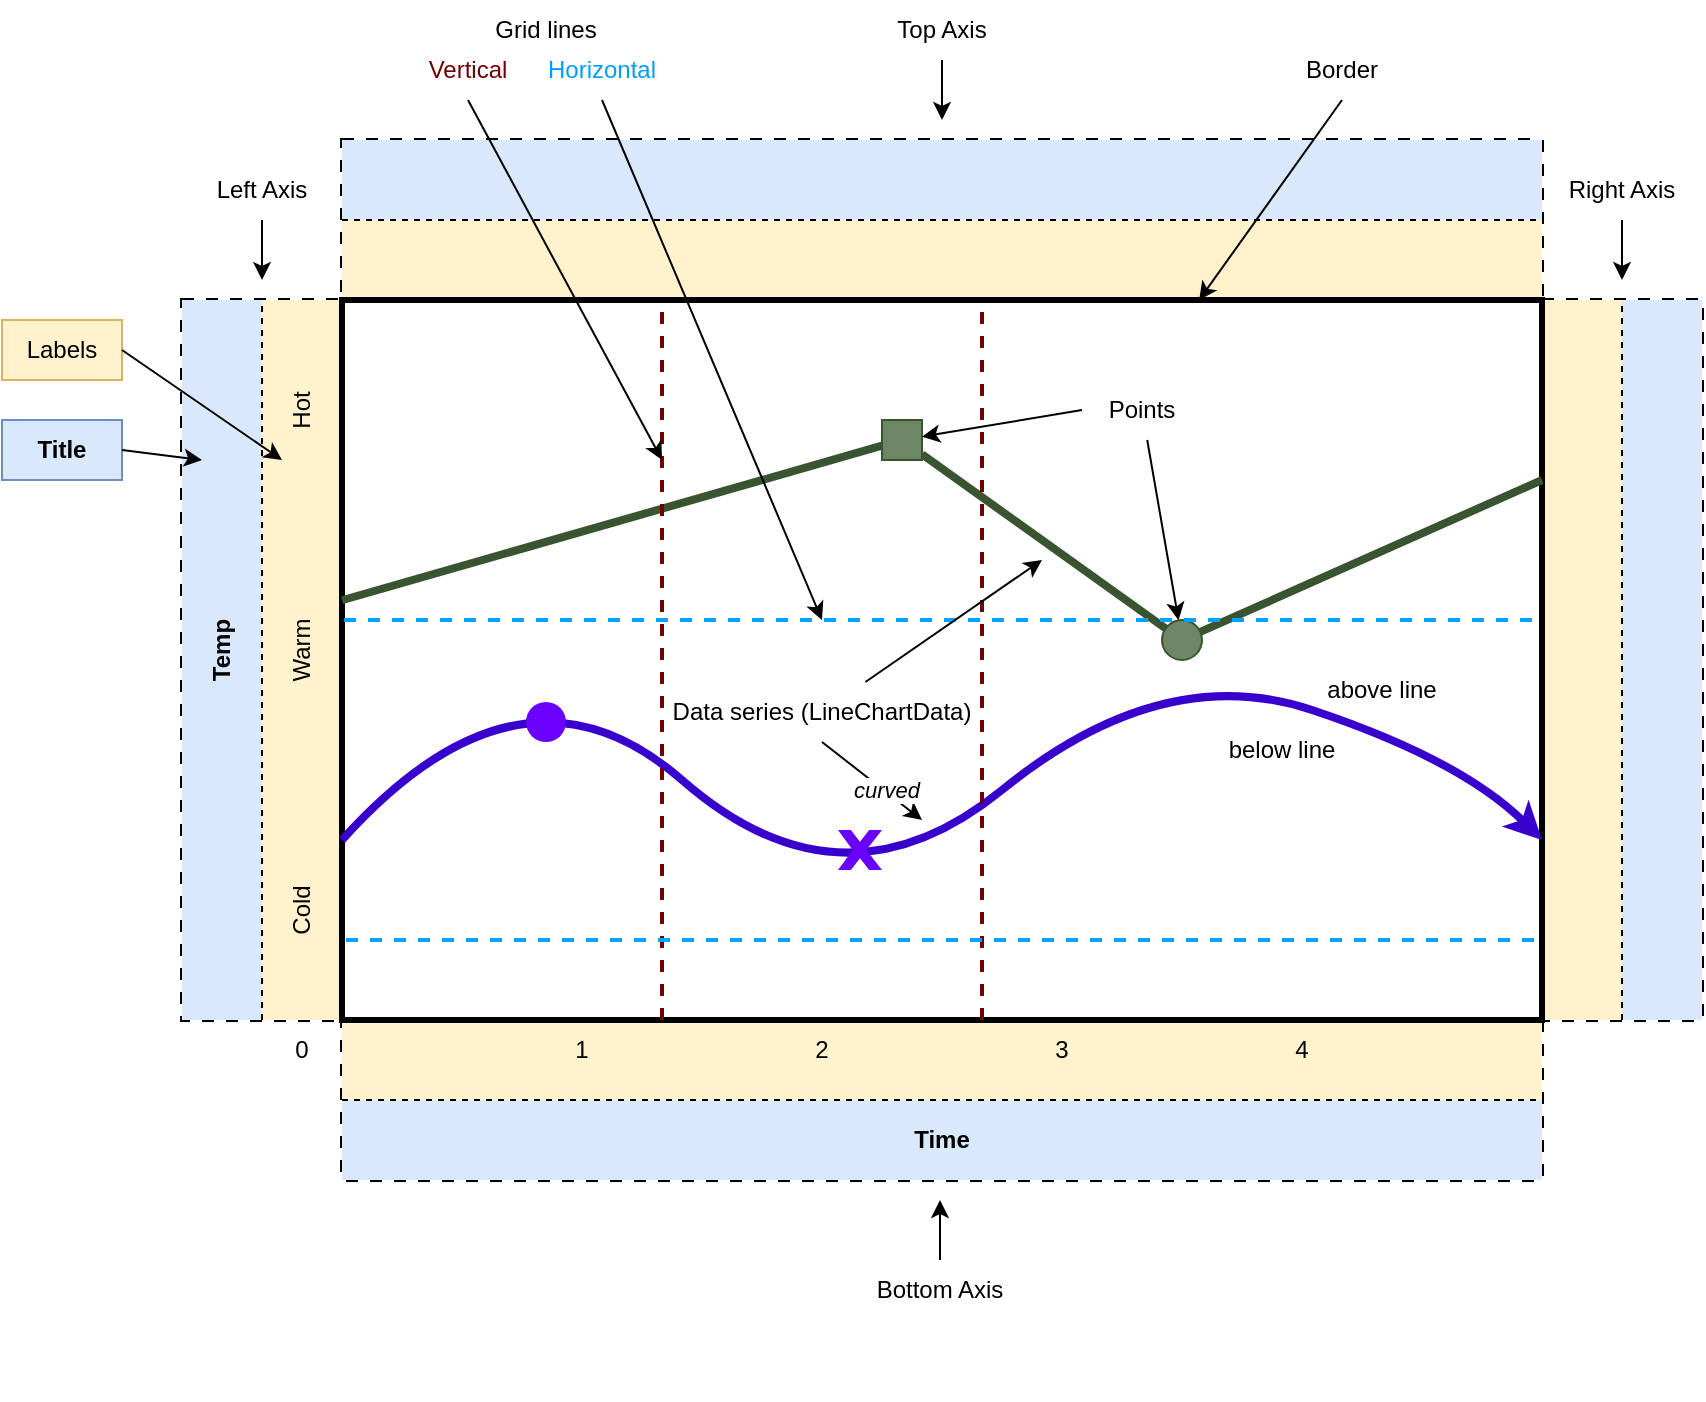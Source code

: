<mxfile version="20.8.18" type="device" pages="3"><diagram id="xNRzUn8ZL71ctM-LOPsT" name="LineChart"><mxGraphModel dx="1834" dy="585" grid="1" gridSize="10" guides="1" tooltips="1" connect="1" arrows="1" fold="1" page="1" pageScale="1" pageWidth="850" pageHeight="1100" math="0" shadow="0"><root><mxCell id="0"/><mxCell id="1" parent="0"/><mxCell id="C-yedagM2PSZWO5hzjiT-5" value="" style="rounded=0;whiteSpace=wrap;html=1;dashed=1;strokeWidth=2;" vertex="1" parent="1"><mxGeometry x="720" y="160" width="80" height="360" as="geometry"/></mxCell><mxCell id="C-yedagM2PSZWO5hzjiT-38" value="" style="rounded=0;whiteSpace=wrap;html=1;dashed=1;fillColor=#fff2cc;shadow=0;fixDash=0;strokeColor=none;" vertex="1" parent="1"><mxGeometry x="720" y="160" width="40" height="360" as="geometry"/></mxCell><mxCell id="C-yedagM2PSZWO5hzjiT-6" value="" style="rounded=0;whiteSpace=wrap;html=1;dashed=1;strokeWidth=2;" vertex="1" parent="1"><mxGeometry x="120" y="520" width="600" height="80" as="geometry"/></mxCell><mxCell id="C-yedagM2PSZWO5hzjiT-39" value="" style="rounded=0;whiteSpace=wrap;html=1;dashed=1;fillColor=#fff2cc;shadow=0;fixDash=0;strokeColor=none;" vertex="1" parent="1"><mxGeometry x="120" y="520" width="600" height="40" as="geometry"/></mxCell><mxCell id="C-yedagM2PSZWO5hzjiT-3" value="" style="rounded=0;whiteSpace=wrap;html=1;dashed=1;strokeWidth=2;" vertex="1" parent="1"><mxGeometry x="40" y="160" width="80" height="360" as="geometry"/></mxCell><mxCell id="C-yedagM2PSZWO5hzjiT-14" value="" style="rounded=0;whiteSpace=wrap;html=1;dashed=1;fillColor=#fff2cc;shadow=0;fixDash=0;strokeColor=none;horizontal=0;" vertex="1" parent="1"><mxGeometry x="80" y="160" width="40" height="360" as="geometry"/></mxCell><mxCell id="C-yedagM2PSZWO5hzjiT-4" value="" style="rounded=0;whiteSpace=wrap;html=1;dashed=1;strokeWidth=2;strokeColor=default;" vertex="1" parent="1"><mxGeometry x="120" y="80" width="600" height="80" as="geometry"/></mxCell><mxCell id="C-yedagM2PSZWO5hzjiT-34" value="" style="rounded=0;whiteSpace=wrap;html=1;shadow=0;dashed=1;sketch=0;fillColor=#fff2cc;strokeColor=none;" vertex="1" parent="1"><mxGeometry x="120" y="120" width="600" height="40" as="geometry"/></mxCell><mxCell id="C-yedagM2PSZWO5hzjiT-2" value="" style="rounded=0;html=1;horizontal=1;strokeWidth=3;" vertex="1" parent="1"><mxGeometry x="120" y="160" width="600" height="360" as="geometry"/></mxCell><mxCell id="C-yedagM2PSZWO5hzjiT-35" value="" style="rounded=0;whiteSpace=wrap;html=1;dashed=1;fillColor=#dae8fc;strokeColor=none;" vertex="1" parent="1"><mxGeometry x="120" y="80" width="600" height="40" as="geometry"/></mxCell><mxCell id="C-yedagM2PSZWO5hzjiT-37" value="" style="rounded=0;whiteSpace=wrap;html=1;dashed=1;fillColor=#dae8fc;strokeColor=none;" vertex="1" parent="1"><mxGeometry x="120" y="560" width="600" height="40" as="geometry"/></mxCell><mxCell id="C-yedagM2PSZWO5hzjiT-36" value="" style="rounded=0;whiteSpace=wrap;html=1;dashed=1;fillColor=#dae8fc;strokeColor=none;" vertex="1" parent="1"><mxGeometry x="760" y="160" width="40" height="360" as="geometry"/></mxCell><mxCell id="C-yedagM2PSZWO5hzjiT-13" value="" style="rounded=0;whiteSpace=wrap;html=1;dashed=1;fillColor=#dae8fc;strokeColor=none;" vertex="1" parent="1"><mxGeometry x="40" y="160" width="40" height="360" as="geometry"/></mxCell><mxCell id="C-yedagM2PSZWO5hzjiT-18" value="" style="group" vertex="1" connectable="0" parent="1"><mxGeometry x="50" y="90" width="60" height="60" as="geometry"/></mxCell><mxCell id="C-yedagM2PSZWO5hzjiT-17" style="edgeStyle=orthogonalEdgeStyle;rounded=0;orthogonalLoop=1;jettySize=auto;html=1;strokeColor=default;" edge="1" parent="C-yedagM2PSZWO5hzjiT-18" source="C-yedagM2PSZWO5hzjiT-15"><mxGeometry relative="1" as="geometry"><mxPoint x="30" y="60" as="targetPoint"/></mxGeometry></mxCell><mxCell id="C-yedagM2PSZWO5hzjiT-15" value="Left Axis" style="text;html=1;strokeColor=none;fillColor=none;align=center;verticalAlign=middle;whiteSpace=wrap;rounded=0;" vertex="1" parent="C-yedagM2PSZWO5hzjiT-18"><mxGeometry width="60" height="30" as="geometry"/></mxCell><mxCell id="C-yedagM2PSZWO5hzjiT-19" value="" style="group" vertex="1" connectable="0" parent="1"><mxGeometry x="390" y="10" width="60" height="60" as="geometry"/></mxCell><mxCell id="C-yedagM2PSZWO5hzjiT-20" style="edgeStyle=orthogonalEdgeStyle;rounded=0;orthogonalLoop=1;jettySize=auto;html=1;strokeColor=default;" edge="1" parent="C-yedagM2PSZWO5hzjiT-19" source="C-yedagM2PSZWO5hzjiT-21"><mxGeometry relative="1" as="geometry"><mxPoint x="30" y="60" as="targetPoint"/></mxGeometry></mxCell><mxCell id="C-yedagM2PSZWO5hzjiT-21" value="Top Axis" style="text;html=1;strokeColor=none;fillColor=none;align=center;verticalAlign=middle;whiteSpace=wrap;rounded=0;" vertex="1" parent="C-yedagM2PSZWO5hzjiT-19"><mxGeometry width="60" height="30" as="geometry"/></mxCell><mxCell id="C-yedagM2PSZWO5hzjiT-22" value="" style="group" vertex="1" connectable="0" parent="1"><mxGeometry x="730" y="90" width="60" height="60" as="geometry"/></mxCell><mxCell id="C-yedagM2PSZWO5hzjiT-23" style="edgeStyle=orthogonalEdgeStyle;rounded=0;orthogonalLoop=1;jettySize=auto;html=1;strokeColor=default;" edge="1" parent="C-yedagM2PSZWO5hzjiT-22" source="C-yedagM2PSZWO5hzjiT-24"><mxGeometry relative="1" as="geometry"><mxPoint x="30" y="60" as="targetPoint"/></mxGeometry></mxCell><mxCell id="C-yedagM2PSZWO5hzjiT-24" value="Right Axis" style="text;html=1;strokeColor=none;fillColor=none;align=center;verticalAlign=middle;whiteSpace=wrap;rounded=0;" vertex="1" parent="C-yedagM2PSZWO5hzjiT-22"><mxGeometry width="60" height="30" as="geometry"/></mxCell><mxCell id="C-yedagM2PSZWO5hzjiT-25" value="" style="group" vertex="1" connectable="0" parent="1"><mxGeometry x="410" y="650" width="80" height="60" as="geometry"/></mxCell><mxCell id="C-yedagM2PSZWO5hzjiT-27" value="Bottom Axis" style="text;html=1;strokeColor=none;fillColor=none;align=center;verticalAlign=middle;whiteSpace=wrap;rounded=0;" vertex="1" parent="C-yedagM2PSZWO5hzjiT-25"><mxGeometry x="-31" y="-10" width="80" height="30" as="geometry"/></mxCell><mxCell id="C-yedagM2PSZWO5hzjiT-28" value="" style="endArrow=classic;html=1;rounded=0;strokeColor=default;exitX=0.5;exitY=0;exitDx=0;exitDy=0;" edge="1" parent="1" source="C-yedagM2PSZWO5hzjiT-27"><mxGeometry width="50" height="50" relative="1" as="geometry"><mxPoint x="369" y="630" as="sourcePoint"/><mxPoint x="419" y="610" as="targetPoint"/></mxGeometry></mxCell><mxCell id="C-yedagM2PSZWO5hzjiT-29" value="Labels" style="text;html=1;strokeColor=#d6b656;fillColor=#fff2cc;align=center;verticalAlign=middle;whiteSpace=wrap;rounded=0;" vertex="1" parent="1"><mxGeometry x="-50" y="170" width="60" height="30" as="geometry"/></mxCell><mxCell id="C-yedagM2PSZWO5hzjiT-30" value="" style="endArrow=classic;html=1;rounded=0;strokeColor=default;exitX=1;exitY=0.5;exitDx=0;exitDy=0;" edge="1" parent="1" source="C-yedagM2PSZWO5hzjiT-29"><mxGeometry width="50" height="50" relative="1" as="geometry"><mxPoint x="400" y="360" as="sourcePoint"/><mxPoint x="90" y="240" as="targetPoint"/></mxGeometry></mxCell><mxCell id="C-yedagM2PSZWO5hzjiT-31" value="&lt;b&gt;Title&lt;/b&gt;" style="text;html=1;strokeColor=#6c8ebf;fillColor=#dae8fc;align=center;verticalAlign=middle;whiteSpace=wrap;rounded=0;" vertex="1" parent="1"><mxGeometry x="-50" y="220" width="60" height="30" as="geometry"/></mxCell><mxCell id="C-yedagM2PSZWO5hzjiT-32" value="" style="endArrow=classic;html=1;rounded=0;strokeColor=default;exitX=1;exitY=0.5;exitDx=0;exitDy=0;" edge="1" parent="1" source="C-yedagM2PSZWO5hzjiT-31"><mxGeometry width="50" height="50" relative="1" as="geometry"><mxPoint x="400" y="360" as="sourcePoint"/><mxPoint x="50" y="240" as="targetPoint"/></mxGeometry></mxCell><mxCell id="C-yedagM2PSZWO5hzjiT-40" value="" style="endArrow=none;html=1;rounded=0;strokeColor=default;dashed=1;exitX=0;exitY=0;exitDx=0;exitDy=0;entryX=1;entryY=0;entryDx=0;entryDy=0;" edge="1" parent="1" source="C-yedagM2PSZWO5hzjiT-34" target="C-yedagM2PSZWO5hzjiT-34"><mxGeometry width="50" height="50" relative="1" as="geometry"><mxPoint x="400" y="360" as="sourcePoint"/><mxPoint x="450" y="310" as="targetPoint"/></mxGeometry></mxCell><mxCell id="C-yedagM2PSZWO5hzjiT-41" value="" style="endArrow=none;html=1;rounded=0;dashed=1;strokeColor=default;entryX=0;entryY=0;entryDx=0;entryDy=0;exitX=0;exitY=1;exitDx=0;exitDy=0;" edge="1" parent="1" source="C-yedagM2PSZWO5hzjiT-14" target="C-yedagM2PSZWO5hzjiT-14"><mxGeometry width="50" height="50" relative="1" as="geometry"><mxPoint x="400" y="360" as="sourcePoint"/><mxPoint x="450" y="310" as="targetPoint"/></mxGeometry></mxCell><mxCell id="C-yedagM2PSZWO5hzjiT-42" value="" style="endArrow=none;html=1;rounded=0;dashed=1;strokeColor=default;entryX=0;entryY=0;entryDx=0;entryDy=0;exitX=1;exitY=1;exitDx=0;exitDy=0;" edge="1" parent="1" source="C-yedagM2PSZWO5hzjiT-38" target="C-yedagM2PSZWO5hzjiT-36"><mxGeometry width="50" height="50" relative="1" as="geometry"><mxPoint x="400" y="360" as="sourcePoint"/><mxPoint x="450" y="310" as="targetPoint"/></mxGeometry></mxCell><mxCell id="C-yedagM2PSZWO5hzjiT-43" value="" style="endArrow=none;html=1;rounded=0;dashed=1;strokeColor=default;exitX=0;exitY=1;exitDx=0;exitDy=0;entryX=1;entryY=0;entryDx=0;entryDy=0;" edge="1" parent="1" source="C-yedagM2PSZWO5hzjiT-39" target="C-yedagM2PSZWO5hzjiT-37"><mxGeometry width="50" height="50" relative="1" as="geometry"><mxPoint x="400" y="360" as="sourcePoint"/><mxPoint x="450" y="310" as="targetPoint"/></mxGeometry></mxCell><mxCell id="C-yedagM2PSZWO5hzjiT-46" value="Cold" style="text;html=1;strokeColor=none;fillColor=none;align=center;verticalAlign=middle;whiteSpace=wrap;rounded=0;horizontal=0;" vertex="1" parent="1"><mxGeometry x="70" y="450" width="60" height="30" as="geometry"/></mxCell><mxCell id="C-yedagM2PSZWO5hzjiT-47" value="Warm" style="text;html=1;strokeColor=none;fillColor=none;align=center;verticalAlign=middle;whiteSpace=wrap;rounded=0;horizontal=0;" vertex="1" parent="1"><mxGeometry x="70" y="320" width="60" height="30" as="geometry"/></mxCell><mxCell id="C-yedagM2PSZWO5hzjiT-48" value="Hot" style="text;html=1;strokeColor=none;fillColor=none;align=center;verticalAlign=middle;whiteSpace=wrap;rounded=0;fontColor=#000000;horizontal=0;" vertex="1" parent="1"><mxGeometry x="70" y="200" width="60" height="30" as="geometry"/></mxCell><mxCell id="C-yedagM2PSZWO5hzjiT-49" value="Temp" style="text;html=1;strokeColor=none;fillColor=none;align=center;verticalAlign=middle;whiteSpace=wrap;rounded=0;fontColor=#000000;horizontal=0;fontStyle=1" vertex="1" parent="1"><mxGeometry x="30" y="320" width="60" height="30" as="geometry"/></mxCell><mxCell id="C-yedagM2PSZWO5hzjiT-51" value="1" style="text;html=1;strokeColor=none;fillColor=none;align=center;verticalAlign=middle;whiteSpace=wrap;rounded=0;fontColor=#000000;" vertex="1" parent="1"><mxGeometry x="210" y="520" width="60" height="30" as="geometry"/></mxCell><mxCell id="C-yedagM2PSZWO5hzjiT-52" value="0" style="text;html=1;strokeColor=none;fillColor=none;align=center;verticalAlign=middle;whiteSpace=wrap;rounded=0;fontColor=#000000;" vertex="1" parent="1"><mxGeometry x="70" y="520" width="60" height="30" as="geometry"/></mxCell><mxCell id="C-yedagM2PSZWO5hzjiT-53" value="2" style="text;html=1;strokeColor=none;fillColor=none;align=center;verticalAlign=middle;whiteSpace=wrap;rounded=0;fontColor=#000000;" vertex="1" parent="1"><mxGeometry x="330" y="520" width="60" height="30" as="geometry"/></mxCell><mxCell id="C-yedagM2PSZWO5hzjiT-54" value="3" style="text;html=1;strokeColor=none;fillColor=none;align=center;verticalAlign=middle;whiteSpace=wrap;rounded=0;fontColor=#000000;" vertex="1" parent="1"><mxGeometry x="450" y="520" width="60" height="30" as="geometry"/></mxCell><mxCell id="C-yedagM2PSZWO5hzjiT-55" value="4" style="text;html=1;strokeColor=none;fillColor=none;align=center;verticalAlign=middle;whiteSpace=wrap;rounded=0;fontColor=#000000;" vertex="1" parent="1"><mxGeometry x="570" y="520" width="60" height="30" as="geometry"/></mxCell><mxCell id="C-yedagM2PSZWO5hzjiT-56" value="Time" style="text;html=1;strokeColor=none;fillColor=none;align=center;verticalAlign=middle;whiteSpace=wrap;rounded=0;fontColor=#000000;fontStyle=1" vertex="1" parent="1"><mxGeometry x="390" y="565" width="60" height="30" as="geometry"/></mxCell><mxCell id="C-yedagM2PSZWO5hzjiT-57" value="Border" style="text;html=1;strokeColor=none;fillColor=none;align=center;verticalAlign=middle;whiteSpace=wrap;rounded=0;fontColor=#000000;" vertex="1" parent="1"><mxGeometry x="590" y="30" width="60" height="30" as="geometry"/></mxCell><mxCell id="C-yedagM2PSZWO5hzjiT-58" value="" style="endArrow=classic;html=1;rounded=0;strokeColor=default;fontColor=#000000;exitX=0.5;exitY=1;exitDx=0;exitDy=0;" edge="1" parent="1" source="C-yedagM2PSZWO5hzjiT-57" target="C-yedagM2PSZWO5hzjiT-2"><mxGeometry width="50" height="50" relative="1" as="geometry"><mxPoint x="370" y="330" as="sourcePoint"/><mxPoint x="420" y="280" as="targetPoint"/></mxGeometry></mxCell><mxCell id="C-yedagM2PSZWO5hzjiT-68" value="" style="endArrow=none;html=1;rounded=0;strokeColor=#3A5431;strokeWidth=4;fontColor=#000000;fillColor=#6d8764;" edge="1" parent="1" source="C-yedagM2PSZWO5hzjiT-60" target="C-yedagM2PSZWO5hzjiT-59"><mxGeometry width="50" height="50" relative="1" as="geometry"><mxPoint x="530" y="270" as="sourcePoint"/><mxPoint x="393" y="230" as="targetPoint"/></mxGeometry></mxCell><mxCell id="C-yedagM2PSZWO5hzjiT-69" value="" style="endArrow=none;html=1;rounded=0;strokeColor=#3A5431;fontColor=#000000;exitX=0;exitY=0.417;exitDx=0;exitDy=0;exitPerimeter=0;fillColor=#6d8764;strokeWidth=4;" edge="1" parent="1" source="C-yedagM2PSZWO5hzjiT-2" target="C-yedagM2PSZWO5hzjiT-59"><mxGeometry width="50" height="50" relative="1" as="geometry"><mxPoint x="120" y="310" as="sourcePoint"/><mxPoint x="395" y="225" as="targetPoint"/></mxGeometry></mxCell><mxCell id="C-yedagM2PSZWO5hzjiT-59" value="" style="rounded=0;whiteSpace=wrap;html=1;shadow=0;sketch=0;strokeWidth=1;fillColor=#6d8764;fontColor=#ffffff;strokeColor=#3A5431;" vertex="1" parent="1"><mxGeometry x="390" y="220" width="20" height="20" as="geometry"/></mxCell><mxCell id="C-yedagM2PSZWO5hzjiT-60" value="" style="ellipse;whiteSpace=wrap;html=1;aspect=fixed;shadow=0;sketch=0;strokeColor=#3A5431;strokeWidth=1;fontColor=#ffffff;fillColor=#6d8764;" vertex="1" parent="1"><mxGeometry x="530" y="320" width="20" height="20" as="geometry"/></mxCell><mxCell id="C-yedagM2PSZWO5hzjiT-70" value="" style="endArrow=none;html=1;rounded=0;strokeColor=#3A5431;strokeWidth=4;fontColor=#000000;fillColor=#6d8764;entryX=0;entryY=0.25;entryDx=0;entryDy=0;" edge="1" parent="1" source="C-yedagM2PSZWO5hzjiT-60" target="C-yedagM2PSZWO5hzjiT-38"><mxGeometry width="50" height="50" relative="1" as="geometry"><mxPoint x="370" y="310" as="sourcePoint"/><mxPoint x="420" y="260" as="targetPoint"/></mxGeometry></mxCell><mxCell id="C-yedagM2PSZWO5hzjiT-71" value="Points" style="text;html=1;strokeColor=none;fillColor=none;align=center;verticalAlign=middle;whiteSpace=wrap;rounded=0;fontColor=#000000;" vertex="1" parent="1"><mxGeometry x="490" y="200" width="60" height="30" as="geometry"/></mxCell><mxCell id="C-yedagM2PSZWO5hzjiT-72" value="" style="endArrow=classic;html=1;rounded=0;strokeColor=default;strokeWidth=1;fontColor=#000000;" edge="1" parent="1" source="C-yedagM2PSZWO5hzjiT-71" target="C-yedagM2PSZWO5hzjiT-60"><mxGeometry width="50" height="50" relative="1" as="geometry"><mxPoint x="380" y="360" as="sourcePoint"/><mxPoint x="640" y="270" as="targetPoint"/></mxGeometry></mxCell><mxCell id="C-yedagM2PSZWO5hzjiT-73" value="" style="endArrow=classic;html=1;rounded=0;strokeColor=default;strokeWidth=1;fontColor=#000000;exitX=0;exitY=0.5;exitDx=0;exitDy=0;" edge="1" parent="1" source="C-yedagM2PSZWO5hzjiT-71" target="C-yedagM2PSZWO5hzjiT-59"><mxGeometry width="50" height="50" relative="1" as="geometry"><mxPoint x="370" y="360" as="sourcePoint"/><mxPoint x="420" y="310" as="targetPoint"/></mxGeometry></mxCell><mxCell id="C-yedagM2PSZWO5hzjiT-86" value="" style="curved=1;endArrow=classic;html=1;rounded=0;strokeColor=#3700CC;strokeWidth=4;fontColor=#000000;exitX=0;exitY=0.75;exitDx=0;exitDy=0;entryX=0;entryY=0.75;entryDx=0;entryDy=0;fillColor=#6a00ff;" edge="1" parent="1" source="C-yedagM2PSZWO5hzjiT-2" target="C-yedagM2PSZWO5hzjiT-38"><mxGeometry width="50" height="50" relative="1" as="geometry"><mxPoint x="370" y="360" as="sourcePoint"/><mxPoint x="420" y="310" as="targetPoint"/><Array as="points"><mxPoint x="210" y="330"/><mxPoint x="370" y="470"/><mxPoint x="530" y="340"/><mxPoint x="680" y="390"/></Array></mxGeometry></mxCell><mxCell id="C-yedagM2PSZWO5hzjiT-91" value="" style="verticalLabelPosition=bottom;verticalAlign=top;html=1;shape=mxgraph.basic.x;shadow=0;sketch=0;strokeColor=none;strokeWidth=1;fontColor=#ffffff;fillColor=#6a00ff;" vertex="1" parent="1"><mxGeometry x="368" y="425" width="22" height="20" as="geometry"/></mxCell><mxCell id="C-yedagM2PSZWO5hzjiT-94" value="" style="ellipse;whiteSpace=wrap;html=1;aspect=fixed;shadow=0;sketch=0;strokeColor=none;strokeWidth=1;fontColor=#ffffff;fillColor=#6a00ff;" vertex="1" parent="1"><mxGeometry x="212" y="361" width="20" height="20" as="geometry"/></mxCell><mxCell id="C-yedagM2PSZWO5hzjiT-97" value="" style="endArrow=none;html=1;rounded=0;dashed=1;strokeColor=#6F0000;strokeWidth=2;fontColor=#000000;fillColor=#a20025;" edge="1" parent="1"><mxGeometry width="50" height="50" relative="1" as="geometry"><mxPoint x="280" y="520" as="sourcePoint"/><mxPoint x="280" y="160" as="targetPoint"/></mxGeometry></mxCell><mxCell id="C-yedagM2PSZWO5hzjiT-98" value="" style="endArrow=none;html=1;rounded=0;dashed=1;strokeColor=#6F0000;strokeWidth=2;fontColor=#000000;fillColor=#a20025;" edge="1" parent="1"><mxGeometry width="50" height="50" relative="1" as="geometry"><mxPoint x="440" y="520" as="sourcePoint"/><mxPoint x="440" y="160" as="targetPoint"/></mxGeometry></mxCell><mxCell id="C-yedagM2PSZWO5hzjiT-99" value="" style="endArrow=none;html=1;rounded=0;dashed=1;strokeColor=#00a2ff;strokeWidth=2;fontColor=#000000;fillColor=#1ba1e2;" edge="1" parent="1"><mxGeometry width="50" height="50" relative="1" as="geometry"><mxPoint x="121" y="320" as="sourcePoint"/><mxPoint x="721" y="320" as="targetPoint"/></mxGeometry></mxCell><mxCell id="C-yedagM2PSZWO5hzjiT-101" value="Grid lines" style="text;html=1;strokeColor=none;fillColor=none;align=center;verticalAlign=middle;whiteSpace=wrap;rounded=0;fontColor=#000000;" vertex="1" parent="1"><mxGeometry x="192" y="10" width="60" height="30" as="geometry"/></mxCell><mxCell id="C-yedagM2PSZWO5hzjiT-102" value="Vertical" style="text;html=1;strokeColor=none;fillColor=none;align=center;verticalAlign=middle;whiteSpace=wrap;rounded=0;fontColor=#6f0000;" vertex="1" parent="1"><mxGeometry x="153" y="30" width="60" height="30" as="geometry"/></mxCell><mxCell id="C-yedagM2PSZWO5hzjiT-103" value="" style="endArrow=none;html=1;rounded=0;dashed=1;strokeColor=#00a2ff;strokeWidth=2;fontColor=#000000;fillColor=#1ba1e2;" edge="1" parent="1"><mxGeometry width="50" height="50" relative="1" as="geometry"><mxPoint x="122" y="480" as="sourcePoint"/><mxPoint x="722" y="480" as="targetPoint"/></mxGeometry></mxCell><mxCell id="C-yedagM2PSZWO5hzjiT-104" value="Horizontal" style="text;html=1;strokeColor=none;fillColor=none;align=center;verticalAlign=middle;whiteSpace=wrap;rounded=0;fontColor=#009dff;" vertex="1" parent="1"><mxGeometry x="220" y="30" width="60" height="30" as="geometry"/></mxCell><mxCell id="C-yedagM2PSZWO5hzjiT-105" value="" style="endArrow=classic;html=1;rounded=0;strokeColor=#000000;strokeWidth=1;fontColor=#009dff;exitX=0.5;exitY=1;exitDx=0;exitDy=0;" edge="1" parent="1" source="C-yedagM2PSZWO5hzjiT-102"><mxGeometry width="50" height="50" relative="1" as="geometry"><mxPoint x="370" y="310" as="sourcePoint"/><mxPoint x="280" y="240" as="targetPoint"/></mxGeometry></mxCell><mxCell id="C-yedagM2PSZWO5hzjiT-106" value="" style="endArrow=classic;html=1;rounded=0;strokeColor=#000000;strokeWidth=1;fontColor=#009dff;exitX=0.5;exitY=1;exitDx=0;exitDy=0;" edge="1" parent="1" source="C-yedagM2PSZWO5hzjiT-104"><mxGeometry width="50" height="50" relative="1" as="geometry"><mxPoint x="370" y="310" as="sourcePoint"/><mxPoint x="360" y="320" as="targetPoint"/></mxGeometry></mxCell><mxCell id="C-yedagM2PSZWO5hzjiT-107" value="Data series (LineChartData)" style="text;html=1;strokeColor=none;fillColor=none;align=center;verticalAlign=middle;whiteSpace=wrap;rounded=0;fontColor=#000000;" vertex="1" parent="1"><mxGeometry x="280" y="351" width="160" height="30" as="geometry"/></mxCell><mxCell id="C-yedagM2PSZWO5hzjiT-108" value="" style="endArrow=classic;html=1;rounded=0;strokeColor=#000000;strokeWidth=1;fontColor=#000000;" edge="1" parent="1" source="C-yedagM2PSZWO5hzjiT-107"><mxGeometry width="50" height="50" relative="1" as="geometry"><mxPoint x="370" y="350" as="sourcePoint"/><mxPoint x="470" y="290" as="targetPoint"/></mxGeometry></mxCell><mxCell id="C-yedagM2PSZWO5hzjiT-109" value="" style="endArrow=classic;html=1;rounded=0;strokeColor=#000000;strokeWidth=1;fontColor=#000000;exitX=0.5;exitY=1;exitDx=0;exitDy=0;" edge="1" parent="1" source="C-yedagM2PSZWO5hzjiT-107"><mxGeometry width="50" height="50" relative="1" as="geometry"><mxPoint x="370" y="350" as="sourcePoint"/><mxPoint x="410" y="420" as="targetPoint"/></mxGeometry></mxCell><mxCell id="C-yedagM2PSZWO5hzjiT-111" value="curved" style="edgeLabel;html=1;align=center;verticalAlign=middle;resizable=0;points=[];fontColor=#000000;fontStyle=2" vertex="1" connectable="0" parent="C-yedagM2PSZWO5hzjiT-109"><mxGeometry x="0.261" y="1" relative="1" as="geometry"><mxPoint as="offset"/></mxGeometry></mxCell><mxCell id="89w8lqYddDmDUCKlERmD-5" value="below line" style="text;html=1;strokeColor=none;fillColor=none;align=center;verticalAlign=middle;whiteSpace=wrap;rounded=0;fontColor=#000000;" vertex="1" parent="1"><mxGeometry x="560" y="370" width="60" height="30" as="geometry"/></mxCell><mxCell id="89w8lqYddDmDUCKlERmD-6" value="above line" style="text;html=1;strokeColor=none;fillColor=none;align=center;verticalAlign=middle;whiteSpace=wrap;rounded=0;fontColor=#000000;" vertex="1" parent="1"><mxGeometry x="610" y="340" width="60" height="30" as="geometry"/></mxCell></root></mxGraphModel></diagram><diagram name="BarChart" id="HFPV4O2zen4j9w6VZNH_"><mxGraphModel dx="1834" dy="585" grid="1" gridSize="10" guides="1" tooltips="1" connect="1" arrows="1" fold="1" page="1" pageScale="1" pageWidth="850" pageHeight="1100" math="0" shadow="0"><root><mxCell id="GyChKfQBCjahsO1tKJv8-0"/><mxCell id="GyChKfQBCjahsO1tKJv8-1" parent="GyChKfQBCjahsO1tKJv8-0"/><mxCell id="GyChKfQBCjahsO1tKJv8-6" value="" style="rounded=0;whiteSpace=wrap;html=1;dashed=1;strokeWidth=2;" vertex="1" parent="GyChKfQBCjahsO1tKJv8-1"><mxGeometry x="40" y="160" width="80" height="360" as="geometry"/></mxCell><mxCell id="GyChKfQBCjahsO1tKJv8-14" value="" style="rounded=0;whiteSpace=wrap;html=1;dashed=1;fillColor=#dae8fc;strokeColor=none;" vertex="1" parent="GyChKfQBCjahsO1tKJv8-1"><mxGeometry x="40" y="160" width="40" height="360" as="geometry"/></mxCell><mxCell id="GyChKfQBCjahsO1tKJv8-7" value="" style="rounded=0;whiteSpace=wrap;html=1;dashed=1;fillColor=#fff2cc;shadow=0;fixDash=0;strokeColor=none;horizontal=0;" vertex="1" parent="GyChKfQBCjahsO1tKJv8-1"><mxGeometry x="80" y="160" width="40" height="360" as="geometry"/></mxCell><mxCell id="GyChKfQBCjahsO1tKJv8-4" value="" style="rounded=0;whiteSpace=wrap;html=1;dashed=1;strokeWidth=2;" vertex="1" parent="GyChKfQBCjahsO1tKJv8-1"><mxGeometry x="120" y="520" width="600" height="80" as="geometry"/></mxCell><mxCell id="GyChKfQBCjahsO1tKJv8-5" value="" style="rounded=0;whiteSpace=wrap;html=1;dashed=1;fillColor=#fff2cc;shadow=0;fixDash=0;strokeColor=none;" vertex="1" parent="GyChKfQBCjahsO1tKJv8-1"><mxGeometry x="120" y="520" width="600" height="40" as="geometry"/></mxCell><mxCell id="GyChKfQBCjahsO1tKJv8-2" value="" style="rounded=0;whiteSpace=wrap;html=1;dashed=1;strokeWidth=2;" vertex="1" parent="GyChKfQBCjahsO1tKJv8-1"><mxGeometry x="720" y="160" width="80" height="360" as="geometry"/></mxCell><mxCell id="GyChKfQBCjahsO1tKJv8-3" value="" style="rounded=0;whiteSpace=wrap;html=1;dashed=1;fillColor=#fff2cc;shadow=0;fixDash=0;strokeColor=none;" vertex="1" parent="GyChKfQBCjahsO1tKJv8-1"><mxGeometry x="720" y="160" width="40" height="360" as="geometry"/></mxCell><mxCell id="GyChKfQBCjahsO1tKJv8-8" value="" style="rounded=0;whiteSpace=wrap;html=1;dashed=1;strokeWidth=2;strokeColor=default;" vertex="1" parent="GyChKfQBCjahsO1tKJv8-1"><mxGeometry x="120" y="80" width="600" height="80" as="geometry"/></mxCell><mxCell id="GyChKfQBCjahsO1tKJv8-11" value="" style="rounded=0;whiteSpace=wrap;html=1;dashed=1;fillColor=#dae8fc;strokeColor=none;" vertex="1" parent="GyChKfQBCjahsO1tKJv8-1"><mxGeometry x="120" y="80" width="600" height="40" as="geometry"/></mxCell><mxCell id="GyChKfQBCjahsO1tKJv8-9" value="" style="rounded=0;whiteSpace=wrap;html=1;shadow=0;dashed=1;sketch=0;fillColor=#fff2cc;strokeColor=none;" vertex="1" parent="GyChKfQBCjahsO1tKJv8-1"><mxGeometry x="120" y="120" width="600" height="40" as="geometry"/></mxCell><mxCell id="GyChKfQBCjahsO1tKJv8-10" value="" style="rounded=0;html=1;horizontal=1;strokeWidth=3;" vertex="1" parent="GyChKfQBCjahsO1tKJv8-1"><mxGeometry x="120" y="160" width="600" height="360" as="geometry"/></mxCell><mxCell id="OYfLQ9R_8f7Zpvbkv1UA-2" value="" style="rounded=0;whiteSpace=wrap;html=1;shadow=0;sketch=0;strokeColor=#005700;strokeWidth=1;fontColor=#ffffff;fillColor=none;dashed=1;" vertex="1" parent="GyChKfQBCjahsO1tKJv8-1"><mxGeometry x="140" y="250" width="90" height="270" as="geometry"/></mxCell><mxCell id="GyChKfQBCjahsO1tKJv8-12" value="" style="rounded=0;whiteSpace=wrap;html=1;dashed=1;fillColor=#dae8fc;strokeColor=none;" vertex="1" parent="GyChKfQBCjahsO1tKJv8-1"><mxGeometry x="120" y="560" width="600" height="40" as="geometry"/></mxCell><mxCell id="GyChKfQBCjahsO1tKJv8-13" value="" style="rounded=0;whiteSpace=wrap;html=1;dashed=1;fillColor=#dae8fc;strokeColor=none;" vertex="1" parent="GyChKfQBCjahsO1tKJv8-1"><mxGeometry x="760" y="160" width="40" height="360" as="geometry"/></mxCell><mxCell id="GyChKfQBCjahsO1tKJv8-15" value="" style="group" vertex="1" connectable="0" parent="GyChKfQBCjahsO1tKJv8-1"><mxGeometry x="50" y="90" width="60" height="60" as="geometry"/></mxCell><mxCell id="GyChKfQBCjahsO1tKJv8-16" style="edgeStyle=orthogonalEdgeStyle;rounded=0;orthogonalLoop=1;jettySize=auto;html=1;strokeColor=default;" edge="1" parent="GyChKfQBCjahsO1tKJv8-15" source="GyChKfQBCjahsO1tKJv8-17"><mxGeometry relative="1" as="geometry"><mxPoint x="30" y="60" as="targetPoint"/></mxGeometry></mxCell><mxCell id="GyChKfQBCjahsO1tKJv8-17" value="Left Axis" style="text;html=1;strokeColor=none;fillColor=none;align=center;verticalAlign=middle;whiteSpace=wrap;rounded=0;" vertex="1" parent="GyChKfQBCjahsO1tKJv8-15"><mxGeometry width="60" height="30" as="geometry"/></mxCell><mxCell id="GyChKfQBCjahsO1tKJv8-18" value="" style="group" vertex="1" connectable="0" parent="GyChKfQBCjahsO1tKJv8-1"><mxGeometry x="390" y="10" width="60" height="60" as="geometry"/></mxCell><mxCell id="GyChKfQBCjahsO1tKJv8-19" style="edgeStyle=orthogonalEdgeStyle;rounded=0;orthogonalLoop=1;jettySize=auto;html=1;strokeColor=default;" edge="1" parent="GyChKfQBCjahsO1tKJv8-18" source="GyChKfQBCjahsO1tKJv8-20"><mxGeometry relative="1" as="geometry"><mxPoint x="30" y="60" as="targetPoint"/></mxGeometry></mxCell><mxCell id="GyChKfQBCjahsO1tKJv8-20" value="Top Axis" style="text;html=1;strokeColor=none;fillColor=none;align=center;verticalAlign=middle;whiteSpace=wrap;rounded=0;" vertex="1" parent="GyChKfQBCjahsO1tKJv8-18"><mxGeometry width="60" height="30" as="geometry"/></mxCell><mxCell id="GyChKfQBCjahsO1tKJv8-21" value="" style="group" vertex="1" connectable="0" parent="GyChKfQBCjahsO1tKJv8-1"><mxGeometry x="730" y="90" width="60" height="60" as="geometry"/></mxCell><mxCell id="GyChKfQBCjahsO1tKJv8-22" style="edgeStyle=orthogonalEdgeStyle;rounded=0;orthogonalLoop=1;jettySize=auto;html=1;strokeColor=default;" edge="1" parent="GyChKfQBCjahsO1tKJv8-21" source="GyChKfQBCjahsO1tKJv8-23"><mxGeometry relative="1" as="geometry"><mxPoint x="30" y="60" as="targetPoint"/></mxGeometry></mxCell><mxCell id="GyChKfQBCjahsO1tKJv8-23" value="Right Axis" style="text;html=1;strokeColor=none;fillColor=none;align=center;verticalAlign=middle;whiteSpace=wrap;rounded=0;" vertex="1" parent="GyChKfQBCjahsO1tKJv8-21"><mxGeometry width="60" height="30" as="geometry"/></mxCell><mxCell id="GyChKfQBCjahsO1tKJv8-24" value="" style="group" vertex="1" connectable="0" parent="GyChKfQBCjahsO1tKJv8-1"><mxGeometry x="410" y="650" width="80" height="60" as="geometry"/></mxCell><mxCell id="GyChKfQBCjahsO1tKJv8-25" value="Bottom Axis" style="text;html=1;strokeColor=none;fillColor=none;align=center;verticalAlign=middle;whiteSpace=wrap;rounded=0;" vertex="1" parent="GyChKfQBCjahsO1tKJv8-24"><mxGeometry x="-31" y="-10" width="80" height="30" as="geometry"/></mxCell><mxCell id="GyChKfQBCjahsO1tKJv8-26" value="" style="endArrow=classic;html=1;rounded=0;strokeColor=default;exitX=0.5;exitY=0;exitDx=0;exitDy=0;" edge="1" parent="GyChKfQBCjahsO1tKJv8-1" source="GyChKfQBCjahsO1tKJv8-25"><mxGeometry width="50" height="50" relative="1" as="geometry"><mxPoint x="369" y="630" as="sourcePoint"/><mxPoint x="419" y="610" as="targetPoint"/></mxGeometry></mxCell><mxCell id="GyChKfQBCjahsO1tKJv8-27" value="Labels" style="text;html=1;strokeColor=#d6b656;fillColor=#fff2cc;align=center;verticalAlign=middle;whiteSpace=wrap;rounded=0;" vertex="1" parent="GyChKfQBCjahsO1tKJv8-1"><mxGeometry x="-50" y="170" width="60" height="30" as="geometry"/></mxCell><mxCell id="GyChKfQBCjahsO1tKJv8-28" value="" style="endArrow=classic;html=1;rounded=0;strokeColor=default;exitX=1;exitY=0.5;exitDx=0;exitDy=0;" edge="1" parent="GyChKfQBCjahsO1tKJv8-1" source="GyChKfQBCjahsO1tKJv8-27"><mxGeometry width="50" height="50" relative="1" as="geometry"><mxPoint x="400" y="360" as="sourcePoint"/><mxPoint x="90" y="240" as="targetPoint"/></mxGeometry></mxCell><mxCell id="GyChKfQBCjahsO1tKJv8-29" value="&lt;b&gt;Title&lt;/b&gt;" style="text;html=1;strokeColor=#6c8ebf;fillColor=#dae8fc;align=center;verticalAlign=middle;whiteSpace=wrap;rounded=0;" vertex="1" parent="GyChKfQBCjahsO1tKJv8-1"><mxGeometry x="-50" y="220" width="60" height="30" as="geometry"/></mxCell><mxCell id="GyChKfQBCjahsO1tKJv8-30" value="" style="endArrow=classic;html=1;rounded=0;strokeColor=default;exitX=1;exitY=0.5;exitDx=0;exitDy=0;" edge="1" parent="GyChKfQBCjahsO1tKJv8-1" source="GyChKfQBCjahsO1tKJv8-29"><mxGeometry width="50" height="50" relative="1" as="geometry"><mxPoint x="400" y="360" as="sourcePoint"/><mxPoint x="50" y="240" as="targetPoint"/></mxGeometry></mxCell><mxCell id="GyChKfQBCjahsO1tKJv8-31" value="" style="endArrow=none;html=1;rounded=0;strokeColor=default;dashed=1;exitX=0;exitY=0;exitDx=0;exitDy=0;entryX=1;entryY=0;entryDx=0;entryDy=0;" edge="1" parent="GyChKfQBCjahsO1tKJv8-1" source="GyChKfQBCjahsO1tKJv8-9" target="GyChKfQBCjahsO1tKJv8-9"><mxGeometry width="50" height="50" relative="1" as="geometry"><mxPoint x="400" y="360" as="sourcePoint"/><mxPoint x="450" y="310" as="targetPoint"/></mxGeometry></mxCell><mxCell id="GyChKfQBCjahsO1tKJv8-32" value="" style="endArrow=none;html=1;rounded=0;dashed=1;strokeColor=default;entryX=0;entryY=0;entryDx=0;entryDy=0;exitX=0;exitY=1;exitDx=0;exitDy=0;" edge="1" parent="GyChKfQBCjahsO1tKJv8-1" source="GyChKfQBCjahsO1tKJv8-7" target="GyChKfQBCjahsO1tKJv8-7"><mxGeometry width="50" height="50" relative="1" as="geometry"><mxPoint x="400" y="360" as="sourcePoint"/><mxPoint x="450" y="310" as="targetPoint"/></mxGeometry></mxCell><mxCell id="GyChKfQBCjahsO1tKJv8-33" value="" style="endArrow=none;html=1;rounded=0;dashed=1;strokeColor=default;entryX=0;entryY=0;entryDx=0;entryDy=0;exitX=1;exitY=1;exitDx=0;exitDy=0;" edge="1" parent="GyChKfQBCjahsO1tKJv8-1" source="GyChKfQBCjahsO1tKJv8-3" target="GyChKfQBCjahsO1tKJv8-13"><mxGeometry width="50" height="50" relative="1" as="geometry"><mxPoint x="400" y="360" as="sourcePoint"/><mxPoint x="450" y="310" as="targetPoint"/></mxGeometry></mxCell><mxCell id="GyChKfQBCjahsO1tKJv8-34" value="" style="endArrow=none;html=1;rounded=0;dashed=1;strokeColor=default;exitX=0;exitY=1;exitDx=0;exitDy=0;entryX=1;entryY=0;entryDx=0;entryDy=0;" edge="1" parent="GyChKfQBCjahsO1tKJv8-1" source="GyChKfQBCjahsO1tKJv8-5" target="GyChKfQBCjahsO1tKJv8-12"><mxGeometry width="50" height="50" relative="1" as="geometry"><mxPoint x="400" y="360" as="sourcePoint"/><mxPoint x="450" y="310" as="targetPoint"/></mxGeometry></mxCell><mxCell id="GyChKfQBCjahsO1tKJv8-35" value="10" style="text;html=1;strokeColor=none;fillColor=none;align=center;verticalAlign=middle;whiteSpace=wrap;rounded=0;horizontal=0;" vertex="1" parent="GyChKfQBCjahsO1tKJv8-1"><mxGeometry x="70" y="450" width="60" height="30" as="geometry"/></mxCell><mxCell id="GyChKfQBCjahsO1tKJv8-36" value="20" style="text;html=1;strokeColor=none;fillColor=none;align=center;verticalAlign=middle;whiteSpace=wrap;rounded=0;horizontal=0;" vertex="1" parent="GyChKfQBCjahsO1tKJv8-1"><mxGeometry x="70" y="320" width="60" height="30" as="geometry"/></mxCell><mxCell id="GyChKfQBCjahsO1tKJv8-37" value="30" style="text;html=1;strokeColor=none;fillColor=none;align=center;verticalAlign=middle;whiteSpace=wrap;rounded=0;fontColor=#000000;horizontal=0;" vertex="1" parent="GyChKfQBCjahsO1tKJv8-1"><mxGeometry x="70" y="200" width="60" height="30" as="geometry"/></mxCell><mxCell id="GyChKfQBCjahsO1tKJv8-38" value="Left Axis Title" style="text;html=1;strokeColor=none;fillColor=none;align=center;verticalAlign=middle;whiteSpace=wrap;rounded=0;fontColor=#000000;horizontal=0;fontStyle=1" vertex="1" parent="GyChKfQBCjahsO1tKJv8-1"><mxGeometry x="30" y="299" width="60" height="110" as="geometry"/></mxCell><mxCell id="GyChKfQBCjahsO1tKJv8-39" value="Group A" style="text;html=1;strokeColor=none;fillColor=none;align=center;verticalAlign=middle;whiteSpace=wrap;rounded=0;fontColor=#000000;" vertex="1" parent="GyChKfQBCjahsO1tKJv8-1"><mxGeometry x="180" y="520" width="60" height="30" as="geometry"/></mxCell><mxCell id="GyChKfQBCjahsO1tKJv8-40" value="0" style="text;html=1;strokeColor=none;fillColor=none;align=center;verticalAlign=middle;whiteSpace=wrap;rounded=0;fontColor=#000000;" vertex="1" parent="GyChKfQBCjahsO1tKJv8-1"><mxGeometry x="70" y="520" width="60" height="30" as="geometry"/></mxCell><mxCell id="GyChKfQBCjahsO1tKJv8-41" value="Group B" style="text;html=1;strokeColor=none;fillColor=none;align=center;verticalAlign=middle;whiteSpace=wrap;rounded=0;fontColor=#000000;" vertex="1" parent="GyChKfQBCjahsO1tKJv8-1"><mxGeometry x="340" y="520" width="60" height="30" as="geometry"/></mxCell><mxCell id="GyChKfQBCjahsO1tKJv8-42" value="Group C" style="text;html=1;strokeColor=none;fillColor=none;align=center;verticalAlign=middle;whiteSpace=wrap;rounded=0;fontColor=#000000;" vertex="1" parent="GyChKfQBCjahsO1tKJv8-1"><mxGeometry x="566" y="520" width="60" height="30" as="geometry"/></mxCell><mxCell id="GyChKfQBCjahsO1tKJv8-44" value="Bottom Axis Title" style="text;html=1;strokeColor=none;fillColor=none;align=center;verticalAlign=middle;whiteSpace=wrap;rounded=0;fontColor=#000000;fontStyle=1" vertex="1" parent="GyChKfQBCjahsO1tKJv8-1"><mxGeometry x="350" y="565" width="130" height="30" as="geometry"/></mxCell><mxCell id="GyChKfQBCjahsO1tKJv8-45" value="Border" style="text;html=1;strokeColor=none;fillColor=none;align=center;verticalAlign=middle;whiteSpace=wrap;rounded=0;fontColor=#000000;" vertex="1" parent="GyChKfQBCjahsO1tKJv8-1"><mxGeometry x="590" y="30" width="60" height="30" as="geometry"/></mxCell><mxCell id="GyChKfQBCjahsO1tKJv8-46" value="" style="endArrow=classic;html=1;rounded=0;strokeColor=default;fontColor=#000000;exitX=0.5;exitY=1;exitDx=0;exitDy=0;" edge="1" parent="GyChKfQBCjahsO1tKJv8-1" source="GyChKfQBCjahsO1tKJv8-45" target="GyChKfQBCjahsO1tKJv8-10"><mxGeometry width="50" height="50" relative="1" as="geometry"><mxPoint x="370" y="330" as="sourcePoint"/><mxPoint x="420" y="280" as="targetPoint"/></mxGeometry></mxCell><mxCell id="GyChKfQBCjahsO1tKJv8-58" value="" style="endArrow=none;html=1;rounded=0;dashed=1;strokeColor=#6F0000;strokeWidth=1;fontColor=#000000;fillColor=#a20025;" edge="1" parent="GyChKfQBCjahsO1tKJv8-1"><mxGeometry width="50" height="50" relative="1" as="geometry"><mxPoint x="280" y="520" as="sourcePoint"/><mxPoint x="280" y="160" as="targetPoint"/></mxGeometry></mxCell><mxCell id="GyChKfQBCjahsO1tKJv8-59" value="" style="endArrow=none;html=1;rounded=0;dashed=1;strokeColor=#6F0000;strokeWidth=1;fontColor=#000000;fillColor=#a20025;" edge="1" parent="GyChKfQBCjahsO1tKJv8-1"><mxGeometry width="50" height="50" relative="1" as="geometry"><mxPoint x="440" y="520" as="sourcePoint"/><mxPoint x="440" y="160" as="targetPoint"/></mxGeometry></mxCell><mxCell id="GyChKfQBCjahsO1tKJv8-60" value="" style="endArrow=none;html=1;rounded=0;dashed=1;strokeColor=#00a2ff;strokeWidth=1;fontColor=#000000;fillColor=#1ba1e2;" edge="1" parent="GyChKfQBCjahsO1tKJv8-1"><mxGeometry width="50" height="50" relative="1" as="geometry"><mxPoint x="121" y="320" as="sourcePoint"/><mxPoint x="721" y="320" as="targetPoint"/></mxGeometry></mxCell><mxCell id="GyChKfQBCjahsO1tKJv8-61" value="Grid lines" style="text;html=1;strokeColor=none;fillColor=none;align=center;verticalAlign=middle;whiteSpace=wrap;rounded=0;fontColor=#000000;" vertex="1" parent="GyChKfQBCjahsO1tKJv8-1"><mxGeometry x="192" y="10" width="60" height="30" as="geometry"/></mxCell><mxCell id="GyChKfQBCjahsO1tKJv8-62" value="Vertical" style="text;html=1;strokeColor=none;fillColor=none;align=center;verticalAlign=middle;whiteSpace=wrap;rounded=0;fontColor=#6f0000;" vertex="1" parent="GyChKfQBCjahsO1tKJv8-1"><mxGeometry x="153" y="30" width="60" height="30" as="geometry"/></mxCell><mxCell id="GyChKfQBCjahsO1tKJv8-64" value="Horizontal" style="text;html=1;strokeColor=none;fillColor=none;align=center;verticalAlign=middle;whiteSpace=wrap;rounded=0;fontColor=#009dff;" vertex="1" parent="GyChKfQBCjahsO1tKJv8-1"><mxGeometry x="220" y="30" width="60" height="30" as="geometry"/></mxCell><mxCell id="GyChKfQBCjahsO1tKJv8-65" value="" style="endArrow=classic;html=1;rounded=0;strokeColor=#000000;strokeWidth=1;fontColor=#009dff;exitX=0.5;exitY=1;exitDx=0;exitDy=0;" edge="1" parent="GyChKfQBCjahsO1tKJv8-1" source="GyChKfQBCjahsO1tKJv8-62"><mxGeometry width="50" height="50" relative="1" as="geometry"><mxPoint x="370" y="310" as="sourcePoint"/><mxPoint x="280" y="240" as="targetPoint"/></mxGeometry></mxCell><mxCell id="GyChKfQBCjahsO1tKJv8-66" value="" style="endArrow=classic;html=1;rounded=0;strokeColor=#000000;strokeWidth=1;fontColor=#009dff;exitX=0.5;exitY=1;exitDx=0;exitDy=0;" edge="1" parent="GyChKfQBCjahsO1tKJv8-1" source="GyChKfQBCjahsO1tKJv8-64"><mxGeometry width="50" height="50" relative="1" as="geometry"><mxPoint x="370" y="310" as="sourcePoint"/><mxPoint x="320" y="320" as="targetPoint"/></mxGeometry></mxCell><mxCell id="OYfLQ9R_8f7Zpvbkv1UA-0" value="" style="rounded=0;whiteSpace=wrap;html=1;shadow=0;sketch=0;strokeColor=#A50040;strokeWidth=1;fontColor=#ffffff;fillColor=#d80073;" vertex="1" parent="GyChKfQBCjahsO1tKJv8-1"><mxGeometry x="150" y="260" width="30" height="260" as="geometry"/></mxCell><mxCell id="OYfLQ9R_8f7Zpvbkv1UA-1" value="" style="rounded=0;whiteSpace=wrap;html=1;shadow=0;sketch=0;strokeColor=#001DBC;strokeWidth=1;fontColor=#ffffff;fillColor=#0050ef;" vertex="1" parent="GyChKfQBCjahsO1tKJv8-1"><mxGeometry x="191" y="350" width="30" height="170" as="geometry"/></mxCell><mxCell id="OYfLQ9R_8f7Zpvbkv1UA-4" value="BarChartGroup" style="text;html=1;strokeColor=none;fillColor=none;align=center;verticalAlign=middle;rounded=0;fontColor=#000000;" vertex="1" parent="GyChKfQBCjahsO1tKJv8-1"><mxGeometry x="155.5" y="200" width="60" height="30" as="geometry"/></mxCell><mxCell id="OYfLQ9R_8f7Zpvbkv1UA-5" value="" style="endArrow=classic;html=1;rounded=0;strokeColor=#000000;strokeWidth=1;fontColor=#000000;exitX=0.5;exitY=1;exitDx=0;exitDy=0;entryX=0.5;entryY=0;entryDx=0;entryDy=0;" edge="1" parent="GyChKfQBCjahsO1tKJv8-1" source="OYfLQ9R_8f7Zpvbkv1UA-4" target="OYfLQ9R_8f7Zpvbkv1UA-2"><mxGeometry width="50" height="50" relative="1" as="geometry"><mxPoint x="420" y="330" as="sourcePoint"/><mxPoint x="470" y="280" as="targetPoint"/></mxGeometry></mxCell><mxCell id="OYfLQ9R_8f7Zpvbkv1UA-6" value="" style="rounded=0;whiteSpace=wrap;html=1;shadow=0;sketch=0;strokeColor=#B20000;strokeWidth=1;fontColor=#ffffff;fillColor=#e51400;" vertex="1" parent="GyChKfQBCjahsO1tKJv8-1"><mxGeometry x="342" y="230" width="40" height="70" as="geometry"/></mxCell><mxCell id="OYfLQ9R_8f7Zpvbkv1UA-9" value="" style="rounded=0;whiteSpace=wrap;html=1;shadow=0;sketch=0;strokeColor=#C73500;strokeWidth=1;fontColor=#000000;fillColor=#fa6800;" vertex="1" parent="GyChKfQBCjahsO1tKJv8-1"><mxGeometry x="342" y="300" width="40" height="80" as="geometry"/></mxCell><mxCell id="OYfLQ9R_8f7Zpvbkv1UA-10" value="" style="rounded=0;whiteSpace=wrap;html=1;shadow=0;sketch=0;strokeColor=#BD7000;strokeWidth=1;fontColor=#000000;fillColor=#f0a30a;" vertex="1" parent="GyChKfQBCjahsO1tKJv8-1"><mxGeometry x="342" y="375" width="40" height="35" as="geometry"/></mxCell><mxCell id="OYfLQ9R_8f7Zpvbkv1UA-11" value="" style="rounded=0;whiteSpace=wrap;html=1;shadow=0;sketch=0;strokeColor=#B09500;strokeWidth=1;fontColor=#000000;fillColor=#e3c800;" vertex="1" parent="GyChKfQBCjahsO1tKJv8-1"><mxGeometry x="342" y="409" width="40" height="111" as="geometry"/></mxCell><mxCell id="OYfLQ9R_8f7Zpvbkv1UA-12" value="BarChartRodStackItem" style="text;html=1;strokeColor=none;fillColor=none;align=center;verticalAlign=middle;whiteSpace=wrap;rounded=0;fontColor=#000000;" vertex="1" parent="GyChKfQBCjahsO1tKJv8-1"><mxGeometry x="440" y="190" width="60" height="30" as="geometry"/></mxCell><mxCell id="OYfLQ9R_8f7Zpvbkv1UA-14" value="" style="endArrow=classic;html=1;rounded=0;strokeColor=#000000;strokeWidth=1;fontColor=#000000;exitX=0.392;exitY=1.017;exitDx=0;exitDy=0;exitPerimeter=0;entryX=1;entryY=0.75;entryDx=0;entryDy=0;" edge="1" parent="GyChKfQBCjahsO1tKJv8-1" source="OYfLQ9R_8f7Zpvbkv1UA-12" target="OYfLQ9R_8f7Zpvbkv1UA-6"><mxGeometry width="50" height="50" relative="1" as="geometry"><mxPoint x="420" y="260" as="sourcePoint"/><mxPoint x="470" y="210" as="targetPoint"/></mxGeometry></mxCell><mxCell id="OYfLQ9R_8f7Zpvbkv1UA-17" value="" style="endArrow=classic;html=1;rounded=0;strokeColor=#000000;strokeWidth=1;fontColor=#000000;exitX=0.5;exitY=1;exitDx=0;exitDy=0;entryX=0.963;entryY=0.631;entryDx=0;entryDy=0;entryPerimeter=0;" edge="1" parent="GyChKfQBCjahsO1tKJv8-1" source="OYfLQ9R_8f7Zpvbkv1UA-12" target="OYfLQ9R_8f7Zpvbkv1UA-9"><mxGeometry width="50" height="50" relative="1" as="geometry"><mxPoint x="474" y="231" as="sourcePoint"/><mxPoint x="392" y="293" as="targetPoint"/></mxGeometry></mxCell><mxCell id="OYfLQ9R_8f7Zpvbkv1UA-18" value="BarChartRod" style="text;html=1;strokeColor=none;fillColor=none;align=center;verticalAlign=middle;whiteSpace=wrap;rounded=0;fontColor=#000000;" vertex="1" parent="GyChKfQBCjahsO1tKJv8-1"><mxGeometry x="310" y="170" width="60" height="30" as="geometry"/></mxCell><mxCell id="OYfLQ9R_8f7Zpvbkv1UA-19" value="" style="endArrow=classic;html=1;rounded=0;strokeColor=#000000;strokeWidth=1;fontColor=#000000;entryX=0.5;entryY=0;entryDx=0;entryDy=0;exitX=0.25;exitY=1;exitDx=0;exitDy=0;" edge="1" parent="GyChKfQBCjahsO1tKJv8-1" source="OYfLQ9R_8f7Zpvbkv1UA-18" target="OYfLQ9R_8f7Zpvbkv1UA-1"><mxGeometry width="50" height="50" relative="1" as="geometry"><mxPoint x="420" y="260" as="sourcePoint"/><mxPoint x="470" y="210" as="targetPoint"/></mxGeometry></mxCell><mxCell id="OYfLQ9R_8f7Zpvbkv1UA-20" value="" style="endArrow=classic;html=1;rounded=0;strokeColor=#000000;strokeWidth=1;fontColor=#000000;exitX=0.75;exitY=1;exitDx=0;exitDy=0;entryX=0.5;entryY=0;entryDx=0;entryDy=0;" edge="1" parent="GyChKfQBCjahsO1tKJv8-1" source="OYfLQ9R_8f7Zpvbkv1UA-18" target="OYfLQ9R_8f7Zpvbkv1UA-6"><mxGeometry width="50" height="50" relative="1" as="geometry"><mxPoint x="420" y="260" as="sourcePoint"/><mxPoint x="470" y="210" as="targetPoint"/></mxGeometry></mxCell><mxCell id="OYfLQ9R_8f7Zpvbkv1UA-22" value="" style="rounded=0;whiteSpace=wrap;html=1;shadow=0;sketch=0;strokeColor=#C73500;strokeWidth=1;fontColor=#000000;fillColor=#fa6800;" vertex="1" parent="GyChKfQBCjahsO1tKJv8-1"><mxGeometry x="580" y="280" width="30" height="240" as="geometry"/></mxCell><mxCell id="OYfLQ9R_8f7Zpvbkv1UA-23" value="" style="rounded=0;whiteSpace=wrap;html=1;shadow=0;sketch=0;strokeColor=#432D57;strokeWidth=1;fontColor=#ffffff;fillColor=#76608a;" vertex="1" parent="GyChKfQBCjahsO1tKJv8-1"><mxGeometry x="585" y="360" width="20" height="160" as="geometry"/></mxCell><mxCell id="OYfLQ9R_8f7Zpvbkv1UA-21" value="" style="rounded=0;whiteSpace=wrap;html=1;shadow=0;sketch=0;strokeColor=#3A5431;strokeWidth=1;fontColor=#ffffff;fillColor=#6d8764;" vertex="1" parent="GyChKfQBCjahsO1tKJv8-1"><mxGeometry x="590" y="460" width="10" height="60" as="geometry"/></mxCell><mxCell id="OYfLQ9R_8f7Zpvbkv1UA-25" value="" style="rounded=0;whiteSpace=wrap;html=1;shadow=0;sketch=0;strokeColor=#6D1F00;strokeWidth=1;fontColor=#ffffff;fillColor=none;dashed=1;" vertex="1" parent="GyChKfQBCjahsO1tKJv8-1"><mxGeometry x="575" y="270" width="40" height="250" as="geometry"/></mxCell><mxCell id="OYfLQ9R_8f7Zpvbkv1UA-26" value="BarChartGroup" style="text;html=1;strokeColor=none;fillColor=none;align=center;verticalAlign=middle;rounded=0;fontColor=#000000;" vertex="1" parent="GyChKfQBCjahsO1tKJv8-1"><mxGeometry x="565" y="186" width="60" height="30" as="geometry"/></mxCell><mxCell id="OYfLQ9R_8f7Zpvbkv1UA-27" value="" style="endArrow=classic;html=1;rounded=0;strokeColor=#000000;strokeWidth=1;fontColor=#000000;exitX=0.5;exitY=1;exitDx=0;exitDy=0;entryX=0.5;entryY=0;entryDx=0;entryDy=0;" edge="1" parent="GyChKfQBCjahsO1tKJv8-1" source="OYfLQ9R_8f7Zpvbkv1UA-26" target="OYfLQ9R_8f7Zpvbkv1UA-25"><mxGeometry width="50" height="50" relative="1" as="geometry"><mxPoint x="420" y="380" as="sourcePoint"/><mxPoint x="470" y="330" as="targetPoint"/></mxGeometry></mxCell><mxCell id="OYfLQ9R_8f7Zpvbkv1UA-30" value="group_vertically" style="edgeLabel;html=1;align=center;verticalAlign=middle;resizable=0;points=[];fontColor=#000000;" vertex="1" connectable="0" parent="OYfLQ9R_8f7Zpvbkv1UA-27"><mxGeometry x="-0.033" y="2" relative="1" as="geometry"><mxPoint as="offset"/></mxGeometry></mxCell><mxCell id="OYfLQ9R_8f7Zpvbkv1UA-31" value="Text" style="text;html=1;strokeColor=none;fillColor=none;align=center;verticalAlign=middle;whiteSpace=wrap;rounded=0;fontColor=#000000;" vertex="1" parent="GyChKfQBCjahsO1tKJv8-1"><mxGeometry x="420" y="340" width="60" height="30" as="geometry"/></mxCell></root></mxGraphModel></diagram><diagram name="PieChart" id="W5nnyk5dZ5b5A7HM4c_h"><mxGraphModel dx="984" dy="585" grid="1" gridSize="10" guides="1" tooltips="1" connect="1" arrows="1" fold="1" page="1" pageScale="1" pageWidth="850" pageHeight="1100" math="0" shadow="0"><root><mxCell id="LcSQP-yAkut-vo6a04Sv-0"/><mxCell id="LcSQP-yAkut-vo6a04Sv-1" parent="LcSQP-yAkut-vo6a04Sv-0"/><mxCell id="f9n-bBGE82EE_AxRO6bn-0" value="" style="ellipse;whiteSpace=wrap;html=1;aspect=fixed;shadow=0;sketch=0;strokeColor=#000000;strokeWidth=1;fontColor=#000000;fillColor=none;gradientColor=none;" vertex="1" parent="LcSQP-yAkut-vo6a04Sv-1"><mxGeometry x="170" y="140" width="340" height="340" as="geometry"/></mxCell><mxCell id="f9n-bBGE82EE_AxRO6bn-1" value="" style="ellipse;whiteSpace=wrap;html=1;aspect=fixed;shadow=0;sketch=0;strokeColor=#000000;strokeWidth=1;fontColor=#000000;fillColor=none;gradientColor=none;" vertex="1" parent="LcSQP-yAkut-vo6a04Sv-1"><mxGeometry x="290" y="260" width="100" height="100" as="geometry"/></mxCell><mxCell id="f9n-bBGE82EE_AxRO6bn-7" value="" style="endArrow=none;html=1;rounded=0;strokeColor=#000000;strokeWidth=1;fontColor=#000000;entryX=1;entryY=0.5;entryDx=0;entryDy=0;" edge="1" parent="LcSQP-yAkut-vo6a04Sv-1" target="f9n-bBGE82EE_AxRO6bn-0"><mxGeometry width="50" height="50" relative="1" as="geometry"><mxPoint x="390" y="310" as="sourcePoint"/><mxPoint x="490" y="320" as="targetPoint"/></mxGeometry></mxCell><mxCell id="f9n-bBGE82EE_AxRO6bn-8" value="" style="endArrow=none;html=1;rounded=0;strokeColor=#000000;strokeWidth=1;fontColor=#000000;entryX=0.769;entryY=0.929;entryDx=0;entryDy=0;entryPerimeter=0;" edge="1" parent="LcSQP-yAkut-vo6a04Sv-1" source="f9n-bBGE82EE_AxRO6bn-1" target="f9n-bBGE82EE_AxRO6bn-0"><mxGeometry width="50" height="50" relative="1" as="geometry"><mxPoint x="440" y="370" as="sourcePoint"/><mxPoint x="490" y="320" as="targetPoint"/></mxGeometry></mxCell><mxCell id="f9n-bBGE82EE_AxRO6bn-9" value="" style="endArrow=none;html=1;rounded=0;strokeColor=#000000;strokeWidth=1;fontColor=#000000;entryX=0.028;entryY=0.671;entryDx=0;entryDy=0;entryPerimeter=0;" edge="1" parent="LcSQP-yAkut-vo6a04Sv-1" source="f9n-bBGE82EE_AxRO6bn-1" target="f9n-bBGE82EE_AxRO6bn-0"><mxGeometry width="50" height="50" relative="1" as="geometry"><mxPoint x="440" y="370" as="sourcePoint"/><mxPoint x="490" y="320" as="targetPoint"/></mxGeometry></mxCell><mxCell id="f9n-bBGE82EE_AxRO6bn-10" value="" style="endArrow=none;html=1;rounded=0;strokeColor=#000000;strokeWidth=1;fontColor=#000000;entryX=0.5;entryY=0;entryDx=0;entryDy=0;" edge="1" parent="LcSQP-yAkut-vo6a04Sv-1" source="f9n-bBGE82EE_AxRO6bn-1" target="f9n-bBGE82EE_AxRO6bn-0"><mxGeometry width="50" height="50" relative="1" as="geometry"><mxPoint x="440" y="370" as="sourcePoint"/><mxPoint x="490" y="320" as="targetPoint"/></mxGeometry></mxCell><mxCell id="f9n-bBGE82EE_AxRO6bn-13" value="" style="ellipse;whiteSpace=wrap;html=1;aspect=fixed;shadow=0;sketch=0;strokeColor=#000000;strokeWidth=1;fontColor=#000000;fillColor=default;gradientColor=none;" vertex="1" parent="LcSQP-yAkut-vo6a04Sv-1"><mxGeometry x="170" y="180" width="70" height="70" as="geometry"/></mxCell><mxCell id="f9n-bBGE82EE_AxRO6bn-14" value="Badge" style="text;html=1;strokeColor=none;fillColor=none;align=center;verticalAlign=middle;whiteSpace=wrap;rounded=0;fontColor=#000000;" vertex="1" parent="LcSQP-yAkut-vo6a04Sv-1"><mxGeometry x="130" y="140" width="60" height="30" as="geometry"/></mxCell><mxCell id="f9n-bBGE82EE_AxRO6bn-15" value="" style="endArrow=classic;html=1;rounded=0;strokeColor=#000000;strokeWidth=1;fontColor=#000000;exitX=0.5;exitY=1;exitDx=0;exitDy=0;entryX=0;entryY=0;entryDx=0;entryDy=0;" edge="1" parent="LcSQP-yAkut-vo6a04Sv-1" source="f9n-bBGE82EE_AxRO6bn-14" target="f9n-bBGE82EE_AxRO6bn-13"><mxGeometry width="50" height="50" relative="1" as="geometry"><mxPoint x="440" y="320" as="sourcePoint"/><mxPoint x="490" y="270" as="targetPoint"/></mxGeometry></mxCell><mxCell id="f9n-bBGE82EE_AxRO6bn-16" value="PieChartSection" style="text;html=1;strokeColor=none;fillColor=none;align=center;verticalAlign=middle;whiteSpace=wrap;rounded=0;fontColor=#000000;" vertex="1" parent="LcSQP-yAkut-vo6a04Sv-1"><mxGeometry x="310" y="80" width="60" height="30" as="geometry"/></mxCell><mxCell id="f9n-bBGE82EE_AxRO6bn-17" value="" style="endArrow=classic;html=1;rounded=0;strokeColor=#000000;strokeWidth=1;fontColor=#000000;exitX=0.25;exitY=1;exitDx=0;exitDy=0;entryX=0.321;entryY=0.035;entryDx=0;entryDy=0;entryPerimeter=0;" edge="1" parent="LcSQP-yAkut-vo6a04Sv-1" source="f9n-bBGE82EE_AxRO6bn-16" target="f9n-bBGE82EE_AxRO6bn-0"><mxGeometry width="50" height="50" relative="1" as="geometry"><mxPoint x="440" y="320" as="sourcePoint"/><mxPoint x="490" y="270" as="targetPoint"/></mxGeometry></mxCell><mxCell id="f9n-bBGE82EE_AxRO6bn-18" value="" style="endArrow=classic;html=1;rounded=0;strokeColor=#000000;strokeWidth=1;fontColor=#000000;exitX=0.75;exitY=1;exitDx=0;exitDy=0;entryX=0.597;entryY=0.012;entryDx=0;entryDy=0;entryPerimeter=0;" edge="1" parent="LcSQP-yAkut-vo6a04Sv-1" source="f9n-bBGE82EE_AxRO6bn-16" target="f9n-bBGE82EE_AxRO6bn-0"><mxGeometry width="50" height="50" relative="1" as="geometry"><mxPoint x="440" y="320" as="sourcePoint"/><mxPoint x="490" y="270" as="targetPoint"/></mxGeometry></mxCell><mxCell id="f9n-bBGE82EE_AxRO6bn-20" value="Center space" style="text;html=1;strokeColor=none;fillColor=none;align=center;verticalAlign=middle;whiteSpace=wrap;rounded=0;fontColor=#000000;" vertex="1" parent="LcSQP-yAkut-vo6a04Sv-1"><mxGeometry x="520" y="250" width="60" height="30" as="geometry"/></mxCell><mxCell id="f9n-bBGE82EE_AxRO6bn-21" value="" style="endArrow=classic;html=1;rounded=0;strokeColor=#000000;strokeWidth=1;fontColor=#000000;exitX=0;exitY=0.5;exitDx=0;exitDy=0;" edge="1" parent="LcSQP-yAkut-vo6a04Sv-1" source="f9n-bBGE82EE_AxRO6bn-20" target="f9n-bBGE82EE_AxRO6bn-1"><mxGeometry width="50" height="50" relative="1" as="geometry"><mxPoint x="440" y="310" as="sourcePoint"/><mxPoint x="490" y="260" as="targetPoint"/></mxGeometry></mxCell><mxCell id="f9n-bBGE82EE_AxRO6bn-23" value="" style="endArrow=classic;startArrow=classic;html=1;rounded=0;strokeColor=#000000;strokeWidth=1;fontColor=#000000;" edge="1" parent="LcSQP-yAkut-vo6a04Sv-1" source="f9n-bBGE82EE_AxRO6bn-0"><mxGeometry width="50" height="50" relative="1" as="geometry"><mxPoint x="260" y="400" as="sourcePoint"/><mxPoint x="310" y="350" as="targetPoint"/></mxGeometry></mxCell><mxCell id="f9n-bBGE82EE_AxRO6bn-24" value="Radius" style="text;html=1;strokeColor=none;fillColor=none;align=center;verticalAlign=middle;whiteSpace=wrap;rounded=0;fontColor=#000000;" vertex="1" parent="LcSQP-yAkut-vo6a04Sv-1"><mxGeometry x="250" y="480" width="60" height="30" as="geometry"/></mxCell><mxCell id="f9n-bBGE82EE_AxRO6bn-25" value="" style="endArrow=classic;html=1;rounded=0;strokeColor=#000000;strokeWidth=1;fontColor=#000000;exitX=0.5;exitY=0;exitDx=0;exitDy=0;" edge="1" parent="LcSQP-yAkut-vo6a04Sv-1" source="f9n-bBGE82EE_AxRO6bn-24"><mxGeometry width="50" height="50" relative="1" as="geometry"><mxPoint x="440" y="410" as="sourcePoint"/><mxPoint x="280" y="390" as="targetPoint"/></mxGeometry></mxCell></root></mxGraphModel></diagram></mxfile>